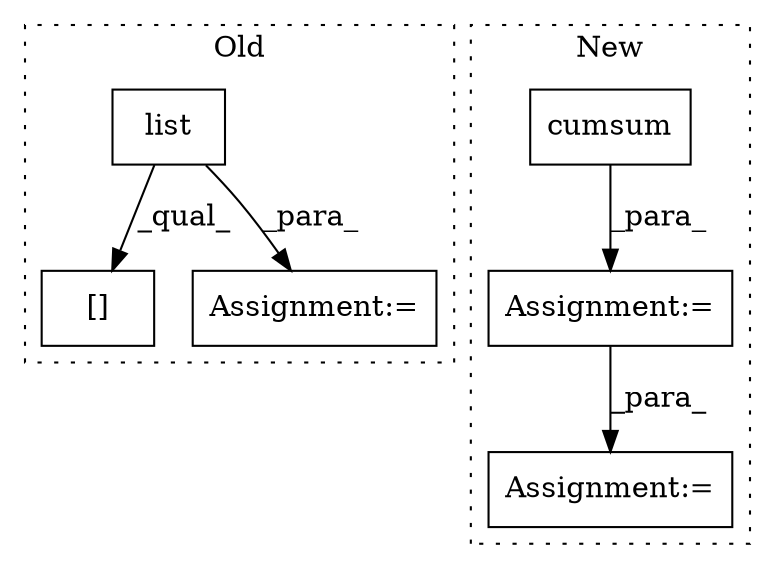 digraph G {
subgraph cluster0 {
1 [label="list" a="32" s="7610,7639" l="5,1" shape="box"];
4 [label="[]" a="2" s="7662,7688" l="25,1" shape="box"];
6 [label="Assignment:=" a="7" s="7901" l="1" shape="box"];
label = "Old";
style="dotted";
}
subgraph cluster1 {
2 [label="cumsum" a="32" s="7847,7867" l="7,1" shape="box"];
3 [label="Assignment:=" a="7" s="8098" l="1" shape="box"];
5 [label="Assignment:=" a="7" s="7840" l="1" shape="box"];
label = "New";
style="dotted";
}
1 -> 6 [label="_para_"];
1 -> 4 [label="_qual_"];
2 -> 5 [label="_para_"];
5 -> 3 [label="_para_"];
}